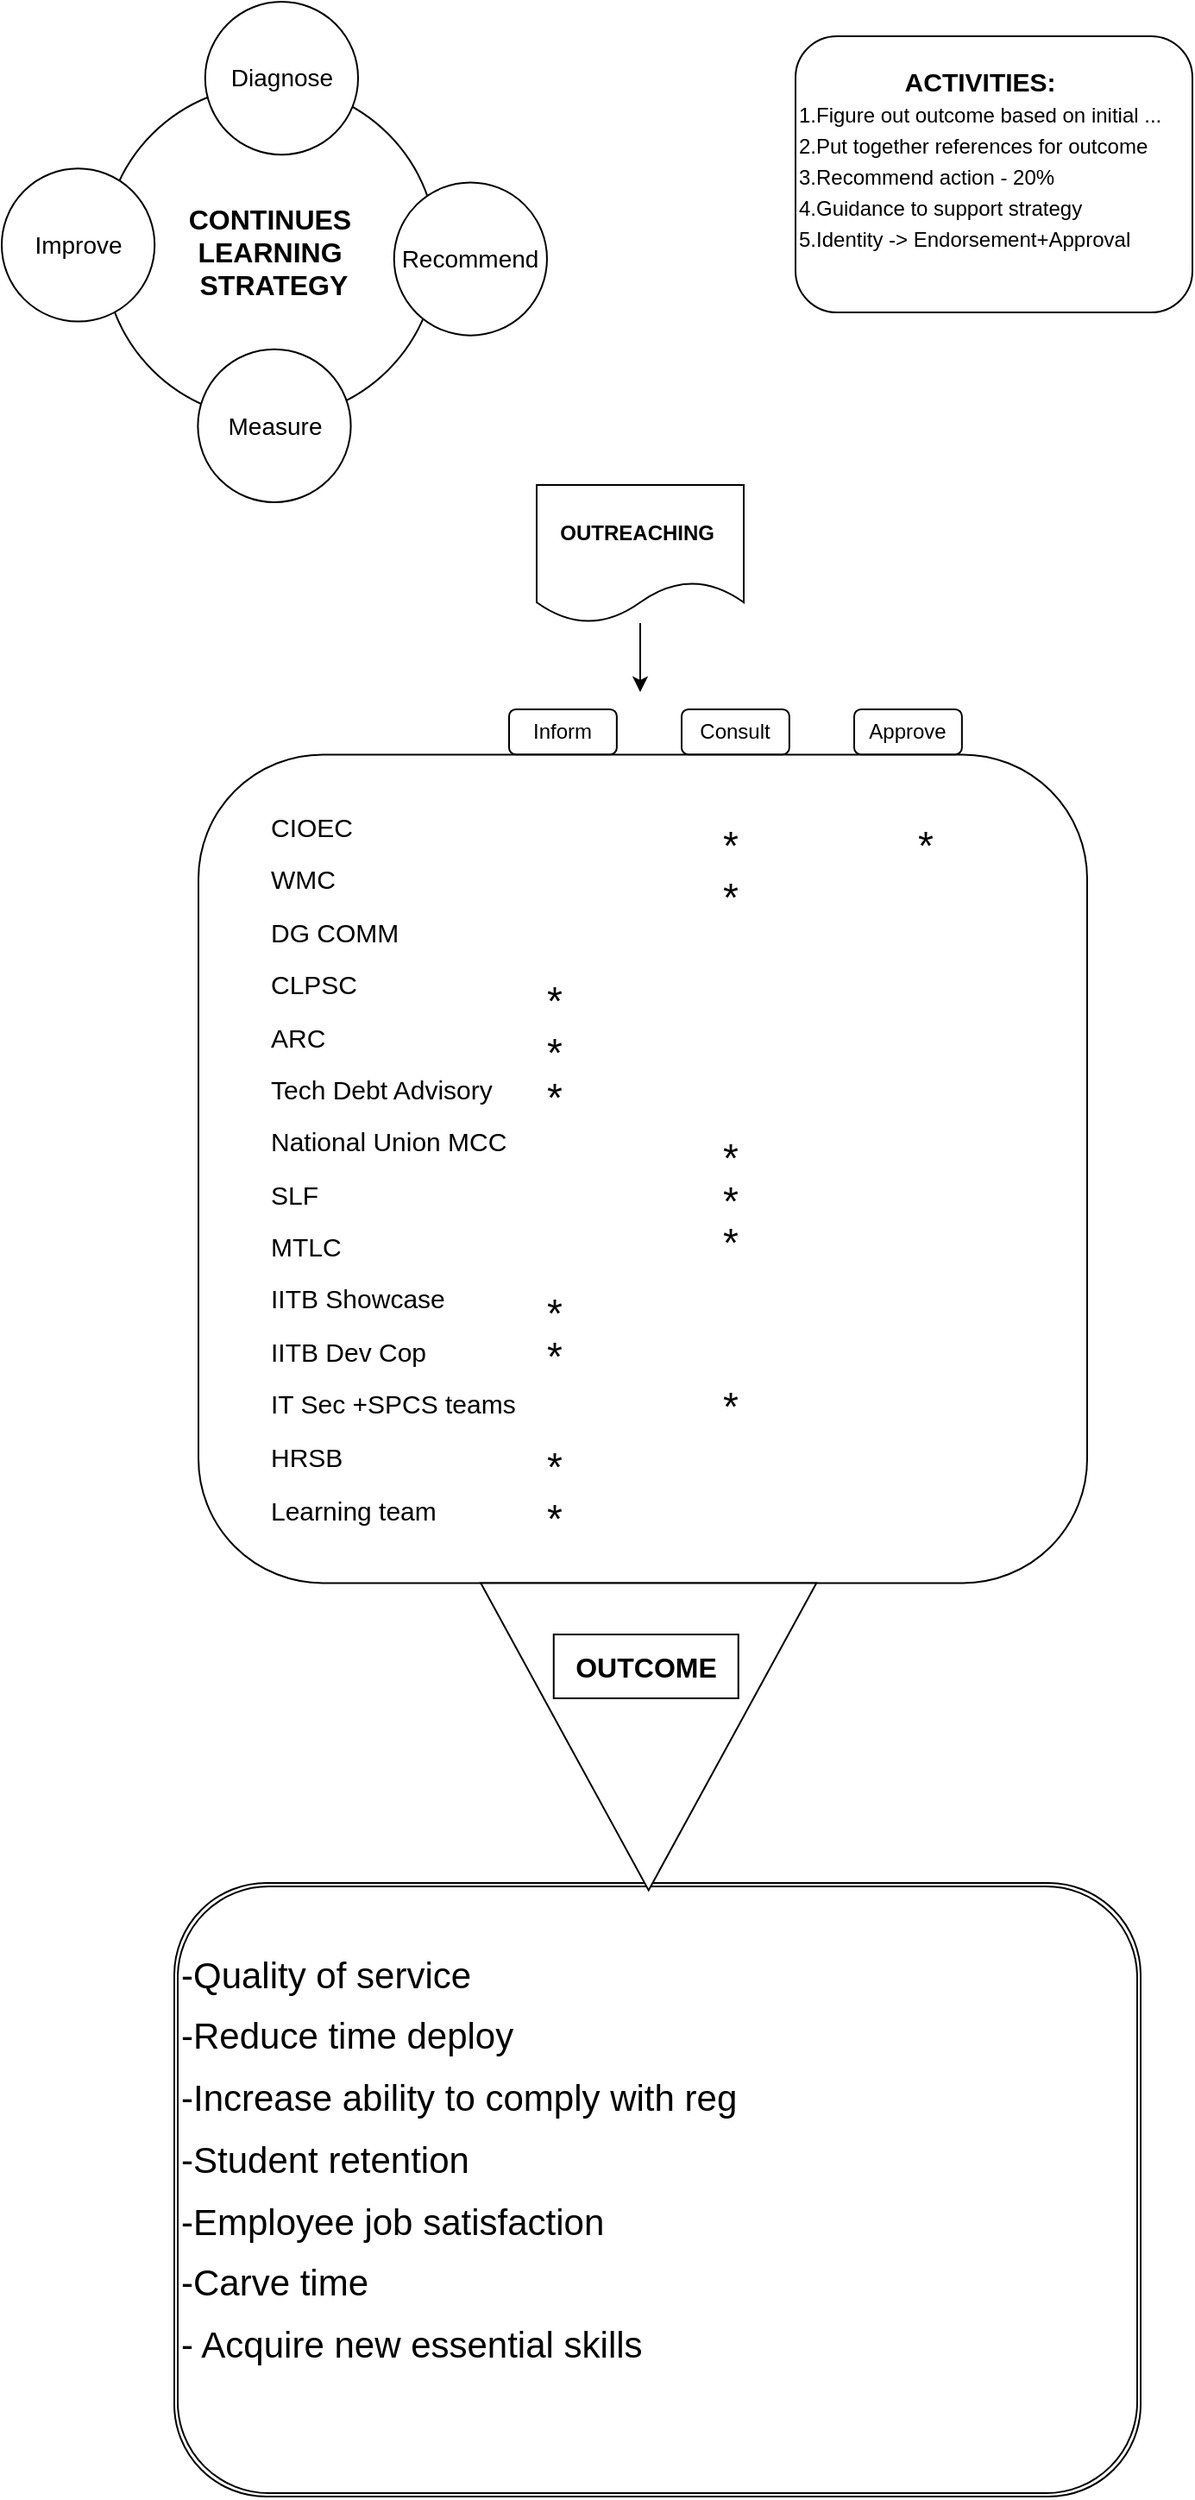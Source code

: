 <mxfile version="12.6.1" type="device"><diagram id="KmrsI34kGojjEnIVxhwJ" name="Page-1"><mxGraphModel dx="1657" dy="1114" grid="1" gridSize="10" guides="1" tooltips="1" connect="1" arrows="1" fold="1" page="1" pageScale="1" pageWidth="850" pageHeight="1100" math="0" shadow="0"><root><mxCell id="0"/><mxCell id="1" parent="0"/><mxCell id="lHBZ4_cpSElvPS-HUPm--8" value="" style="group" vertex="1" connectable="0" parent="1"><mxGeometry x="50" y="40" width="320" height="290" as="geometry"/></mxCell><mxCell id="lHBZ4_cpSElvPS-HUPm--2" value="&lt;b style=&quot;font-size: 16px&quot;&gt;CONTINUES &lt;br&gt;LEARNING&lt;br&gt;&amp;nbsp;STRATEGY&lt;/b&gt;" style="ellipse;whiteSpace=wrap;html=1;aspect=fixed;" vertex="1" parent="lHBZ4_cpSElvPS-HUPm--8"><mxGeometry x="58.947" y="48.333" width="193.333" height="193.333" as="geometry"/></mxCell><mxCell id="lHBZ4_cpSElvPS-HUPm--3" value="&lt;font style=&quot;font-size: 14px&quot;&gt;Diagnose&lt;/font&gt;" style="ellipse;whiteSpace=wrap;html=1;aspect=fixed;" vertex="1" parent="lHBZ4_cpSElvPS-HUPm--8"><mxGeometry x="117.895" width="88.611" height="88.611" as="geometry"/></mxCell><mxCell id="lHBZ4_cpSElvPS-HUPm--5" value="&lt;font style=&quot;font-size: 14px&quot;&gt;Recommend&lt;/font&gt;" style="ellipse;whiteSpace=wrap;html=1;aspect=fixed;" vertex="1" parent="lHBZ4_cpSElvPS-HUPm--8"><mxGeometry x="227.368" y="104.722" width="88.611" height="88.611" as="geometry"/></mxCell><mxCell id="lHBZ4_cpSElvPS-HUPm--6" value="&lt;font style=&quot;font-size: 14px&quot;&gt;Measure&lt;/font&gt;" style="ellipse;whiteSpace=wrap;html=1;aspect=fixed;" vertex="1" parent="lHBZ4_cpSElvPS-HUPm--8"><mxGeometry x="113.684" y="201.389" width="88.611" height="88.611" as="geometry"/></mxCell><mxCell id="lHBZ4_cpSElvPS-HUPm--7" value="&lt;font style=&quot;font-size: 14px&quot;&gt;Improve&lt;/font&gt;" style="ellipse;whiteSpace=wrap;html=1;aspect=fixed;" vertex="1" parent="lHBZ4_cpSElvPS-HUPm--8"><mxGeometry y="96.667" width="88.611" height="88.611" as="geometry"/></mxCell><mxCell id="lHBZ4_cpSElvPS-HUPm--12" value="&lt;div style=&quot;text-align: center&quot;&gt;&lt;b style=&quot;font-size: 15px&quot;&gt;ACTIVITIES:&lt;/b&gt;&lt;/div&gt;&lt;font style=&quot;font-size: 15px&quot;&gt;&lt;span style=&quot;font-size: 12px&quot;&gt;1.Figure out outcome based on initial ...&lt;br&gt;&lt;/span&gt;&lt;span style=&quot;font-size: 12px&quot;&gt;2.Put together references for outcome&lt;br&gt;&lt;/span&gt;&lt;span style=&quot;font-size: 12px&quot;&gt;3.Recommend action - 20%&lt;/span&gt;&lt;span style=&quot;color: rgba(0 , 0 , 0 , 0) ; font-family: monospace ; font-size: 0px ; white-space: nowrap&quot;&gt;%3CmxGraphModel%3E%3Croot%3E%3CmxCell%20id%3D%220%22%2F%3E%3CmxCell%20id%3D%221%22%20parent%3D%220%22%2F%3E%3CmxCell%20id%3D%222%22%20value%3D%22Figure%20out%20outcome%20based%20on%20initial%20...%22%20style%3D%22rounded%3D0%3BwhiteSpace%3Dwrap%3Bhtml%3D1%3B%22%20vertex%3D%221%22%20parent%3D%221%22%3E%3CmxGeometry%20x%3D%22200%22%20y%3D%22510%22%20width%3D%22270%22%20height%3D%2240%22%20as%3D%22geometry%22%2F%3E%3C%2FmxCell%3E%3C%2Froot%3E%3C%2FmxGraphModel%3E&lt;/span&gt;&lt;span style=&quot;font-size: 12px&quot;&gt;&lt;br&gt;&lt;/span&gt;&lt;span style=&quot;font-size: 12px&quot;&gt;4.Guidance to support strategy&lt;br&gt;&lt;/span&gt;&lt;span style=&quot;font-size: 12px&quot;&gt;5.Identity -&amp;gt; Endorsement+Approval&amp;nbsp;&amp;nbsp;&lt;/span&gt;&lt;b&gt;&lt;br&gt;&lt;br&gt;&lt;/b&gt;&lt;/font&gt;" style="rounded=1;whiteSpace=wrap;html=1;align=left;" vertex="1" parent="1"><mxGeometry x="510" y="60" width="230" height="160" as="geometry"/></mxCell><mxCell id="lHBZ4_cpSElvPS-HUPm--113" value="" style="group" vertex="1" connectable="0" parent="1"><mxGeometry x="164" y="450.005" width="515" height="506.185" as="geometry"/></mxCell><mxCell id="lHBZ4_cpSElvPS-HUPm--100" value="" style="group" vertex="1" connectable="0" parent="lHBZ4_cpSElvPS-HUPm--113"><mxGeometry y="26.185" width="515" height="480" as="geometry"/></mxCell><mxCell id="lHBZ4_cpSElvPS-HUPm--67" value="&lt;blockquote style=&quot;margin: 0 0 0 40px ; border: none ; padding: 0px&quot;&gt;&lt;p style=&quot;line-height: 110% ; font-size: 14px&quot;&gt;&lt;font style=&quot;font-size: 15px&quot;&gt;CIOEC&amp;nbsp;&lt;/font&gt;&lt;/p&gt;&lt;p style=&quot;line-height: 110% ; font-size: 14px&quot;&gt;&lt;font style=&quot;font-size: 15px&quot;&gt;WMC&lt;/font&gt;&lt;/p&gt;&lt;p style=&quot;line-height: 110% ; font-size: 14px&quot;&gt;&lt;font style=&quot;font-size: 15px&quot;&gt;DG COMM&lt;/font&gt;&lt;/p&gt;&lt;p style=&quot;line-height: 110% ; font-size: 14px&quot;&gt;&lt;font style=&quot;font-size: 15px&quot;&gt;CLPSC&lt;/font&gt;&lt;/p&gt;&lt;p style=&quot;line-height: 110% ; font-size: 14px&quot;&gt;&lt;font style=&quot;font-size: 15px&quot;&gt;ARC&lt;/font&gt;&lt;/p&gt;&lt;p style=&quot;line-height: 110% ; font-size: 14px&quot;&gt;&lt;font style=&quot;font-size: 15px&quot;&gt;Tech Debt Advisory&lt;/font&gt;&lt;/p&gt;&lt;p style=&quot;line-height: 110% ; font-size: 14px&quot;&gt;&lt;font style=&quot;font-size: 15px&quot;&gt;National Union MCC&lt;/font&gt;&lt;/p&gt;&lt;p style=&quot;line-height: 110% ; font-size: 14px&quot;&gt;&lt;font style=&quot;font-size: 15px&quot;&gt;SLF&lt;/font&gt;&lt;/p&gt;&lt;p style=&quot;line-height: 110% ; font-size: 14px&quot;&gt;&lt;font style=&quot;font-size: 15px&quot;&gt;MTLC&lt;/font&gt;&lt;/p&gt;&lt;p style=&quot;line-height: 110% ; font-size: 14px&quot;&gt;&lt;font style=&quot;font-size: 15px&quot;&gt;IITB Showcase&lt;/font&gt;&lt;/p&gt;&lt;p style=&quot;line-height: 110% ; font-size: 14px&quot;&gt;&lt;font style=&quot;font-size: 15px&quot;&gt;IITB Dev Cop&lt;/font&gt;&lt;/p&gt;&lt;p style=&quot;line-height: 110% ; font-size: 14px&quot;&gt;&lt;font style=&quot;font-size: 15px&quot;&gt;IT Sec +SPCS teams&lt;/font&gt;&lt;/p&gt;&lt;p style=&quot;line-height: 110% ; font-size: 14px&quot;&gt;&lt;font style=&quot;font-size: 15px&quot;&gt;HRSB&lt;/font&gt;&lt;/p&gt;&lt;div style=&quot;font-size: 15px&quot;&gt;&lt;font style=&quot;font-size: 15px&quot;&gt;Learning team&lt;/font&gt;&lt;/div&gt;&lt;/blockquote&gt;&lt;p&gt;&lt;/p&gt;" style="rounded=1;whiteSpace=wrap;html=1;align=left;" vertex="1" parent="lHBZ4_cpSElvPS-HUPm--100"><mxGeometry width="515" height="480" as="geometry"/></mxCell><mxCell id="lHBZ4_cpSElvPS-HUPm--83" value="&lt;font style=&quot;font-size: 23px&quot;&gt;*&lt;/font&gt;" style="text;html=1;strokeColor=none;fillColor=none;align=center;verticalAlign=middle;whiteSpace=wrap;rounded=0;" vertex="1" parent="lHBZ4_cpSElvPS-HUPm--100"><mxGeometry x="296.515" y="44.002" width="23.409" height="17.455" as="geometry"/></mxCell><mxCell id="lHBZ4_cpSElvPS-HUPm--84" value="&lt;font style=&quot;font-size: 23px&quot;&gt;*&lt;/font&gt;" style="text;html=1;strokeColor=none;fillColor=none;align=center;verticalAlign=middle;whiteSpace=wrap;rounded=0;" vertex="1" parent="lHBZ4_cpSElvPS-HUPm--100"><mxGeometry x="410.001" y="44.002" width="23.409" height="17.455" as="geometry"/></mxCell><mxCell id="lHBZ4_cpSElvPS-HUPm--85" value="&lt;font style=&quot;font-size: 23px&quot;&gt;*&lt;/font&gt;" style="text;html=1;strokeColor=none;fillColor=none;align=center;verticalAlign=middle;whiteSpace=wrap;rounded=0;" vertex="1" parent="lHBZ4_cpSElvPS-HUPm--100"><mxGeometry x="296.515" y="74.003" width="23.409" height="17.455" as="geometry"/></mxCell><mxCell id="lHBZ4_cpSElvPS-HUPm--89" value="&lt;font style=&quot;font-size: 23px&quot;&gt;*&lt;/font&gt;" style="text;html=1;strokeColor=none;fillColor=none;align=center;verticalAlign=middle;whiteSpace=wrap;rounded=0;" vertex="1" parent="lHBZ4_cpSElvPS-HUPm--100"><mxGeometry x="195.076" y="133.996" width="23.409" height="17.455" as="geometry"/></mxCell><mxCell id="lHBZ4_cpSElvPS-HUPm--90" value="&lt;font style=&quot;font-size: 23px&quot;&gt;*&lt;/font&gt;" style="text;html=1;strokeColor=none;fillColor=none;align=center;verticalAlign=middle;whiteSpace=wrap;rounded=0;" vertex="1" parent="lHBZ4_cpSElvPS-HUPm--100"><mxGeometry x="195.076" y="164.002" width="23.409" height="17.455" as="geometry"/></mxCell><mxCell id="lHBZ4_cpSElvPS-HUPm--91" value="&lt;font style=&quot;font-size: 23px&quot;&gt;*&lt;/font&gt;" style="text;html=1;strokeColor=none;fillColor=none;align=center;verticalAlign=middle;whiteSpace=wrap;rounded=0;" vertex="1" parent="lHBZ4_cpSElvPS-HUPm--100"><mxGeometry x="195.076" y="189.618" width="23.409" height="17.455" as="geometry"/></mxCell><mxCell id="lHBZ4_cpSElvPS-HUPm--92" value="&lt;font style=&quot;font-size: 23px&quot;&gt;*&lt;/font&gt;" style="text;html=1;strokeColor=none;fillColor=none;align=center;verticalAlign=middle;whiteSpace=wrap;rounded=0;" vertex="1" parent="lHBZ4_cpSElvPS-HUPm--100"><mxGeometry x="296.515" y="225.164" width="23.409" height="17.455" as="geometry"/></mxCell><mxCell id="lHBZ4_cpSElvPS-HUPm--93" value="&lt;font style=&quot;font-size: 23px&quot;&gt;*&lt;/font&gt;" style="text;html=1;strokeColor=none;fillColor=none;align=center;verticalAlign=middle;whiteSpace=wrap;rounded=0;" vertex="1" parent="lHBZ4_cpSElvPS-HUPm--100"><mxGeometry x="296.515" y="250.473" width="23.409" height="17.455" as="geometry"/></mxCell><mxCell id="lHBZ4_cpSElvPS-HUPm--94" value="&lt;font style=&quot;font-size: 23px&quot;&gt;*&lt;/font&gt;" style="text;html=1;strokeColor=none;fillColor=none;align=center;verticalAlign=middle;whiteSpace=wrap;rounded=0;" vertex="1" parent="lHBZ4_cpSElvPS-HUPm--100"><mxGeometry x="296.515" y="274.036" width="23.409" height="17.455" as="geometry"/></mxCell><mxCell id="lHBZ4_cpSElvPS-HUPm--95" value="&lt;font style=&quot;font-size: 23px&quot;&gt;*&lt;/font&gt;" style="text;html=1;strokeColor=none;fillColor=none;align=center;verticalAlign=middle;whiteSpace=wrap;rounded=0;" vertex="1" parent="lHBZ4_cpSElvPS-HUPm--100"><mxGeometry x="195.076" y="314.727" width="23.409" height="17.455" as="geometry"/></mxCell><mxCell id="lHBZ4_cpSElvPS-HUPm--96" value="&lt;font style=&quot;font-size: 23px&quot;&gt;*&lt;/font&gt;" style="text;html=1;strokeColor=none;fillColor=none;align=center;verticalAlign=middle;whiteSpace=wrap;rounded=0;" vertex="1" parent="lHBZ4_cpSElvPS-HUPm--100"><mxGeometry x="195.076" y="339.909" width="23.409" height="17.455" as="geometry"/></mxCell><mxCell id="lHBZ4_cpSElvPS-HUPm--97" value="&lt;font style=&quot;font-size: 23px&quot;&gt;*&lt;/font&gt;" style="text;html=1;strokeColor=none;fillColor=none;align=center;verticalAlign=middle;whiteSpace=wrap;rounded=0;" vertex="1" parent="lHBZ4_cpSElvPS-HUPm--100"><mxGeometry x="296.515" y="369.091" width="23.409" height="17.455" as="geometry"/></mxCell><mxCell id="lHBZ4_cpSElvPS-HUPm--98" value="&lt;font style=&quot;font-size: 23px&quot;&gt;*&lt;/font&gt;" style="text;html=1;strokeColor=none;fillColor=none;align=center;verticalAlign=middle;whiteSpace=wrap;rounded=0;" vertex="1" parent="lHBZ4_cpSElvPS-HUPm--100"><mxGeometry x="195.076" y="404.003" width="23.409" height="17.455" as="geometry"/></mxCell><mxCell id="lHBZ4_cpSElvPS-HUPm--99" value="&lt;font style=&quot;font-size: 23px&quot;&gt;*&lt;/font&gt;" style="text;html=1;strokeColor=none;fillColor=none;align=center;verticalAlign=middle;whiteSpace=wrap;rounded=0;" vertex="1" parent="lHBZ4_cpSElvPS-HUPm--100"><mxGeometry x="195.076" y="434.005" width="23.409" height="17.455" as="geometry"/></mxCell><mxCell id="lHBZ4_cpSElvPS-HUPm--80" value="Inform" style="rounded=1;whiteSpace=wrap;html=1;" vertex="1" parent="lHBZ4_cpSElvPS-HUPm--113"><mxGeometry x="180.0" width="62.424" height="26.182" as="geometry"/></mxCell><mxCell id="lHBZ4_cpSElvPS-HUPm--81" value="Consult" style="rounded=1;whiteSpace=wrap;html=1;" vertex="1" parent="lHBZ4_cpSElvPS-HUPm--113"><mxGeometry x="280.002" width="62.424" height="26.182" as="geometry"/></mxCell><mxCell id="lHBZ4_cpSElvPS-HUPm--82" value="Approve" style="rounded=1;whiteSpace=wrap;html=1;" vertex="1" parent="lHBZ4_cpSElvPS-HUPm--113"><mxGeometry x="380.005" width="62.424" height="26.182" as="geometry"/></mxCell><mxCell id="lHBZ4_cpSElvPS-HUPm--119" value="&lt;font style=&quot;font-size: 21px ; line-height: 170%&quot;&gt;-Quality of service&lt;br&gt;-Reduce time deploy&lt;br&gt;-Increase ability to comply with reg&lt;br&gt;-Student retention&lt;br&gt;-Employee job satisfaction&lt;br&gt;-Carve time&lt;br&gt;- Acquire new essential skills&lt;br&gt;&lt;br&gt;&lt;/font&gt;" style="shape=ext;double=1;rounded=1;whiteSpace=wrap;html=1;align=left;" vertex="1" parent="1"><mxGeometry x="150" y="1130" width="560" height="355.51" as="geometry"/></mxCell><mxCell id="lHBZ4_cpSElvPS-HUPm--126" style="edgeStyle=orthogonalEdgeStyle;rounded=0;orthogonalLoop=1;jettySize=auto;html=1;" edge="1" parent="1" source="lHBZ4_cpSElvPS-HUPm--120"><mxGeometry relative="1" as="geometry"><mxPoint x="420" y="440" as="targetPoint"/></mxGeometry></mxCell><mxCell id="lHBZ4_cpSElvPS-HUPm--120" value="&lt;b&gt;OUTREACHING&amp;nbsp;&lt;/b&gt;" style="shape=document;whiteSpace=wrap;html=1;boundedLbl=1;" vertex="1" parent="1"><mxGeometry x="360" y="320" width="120" height="80" as="geometry"/></mxCell><mxCell id="lHBZ4_cpSElvPS-HUPm--124" value="" style="group" vertex="1" connectable="0" parent="1"><mxGeometry x="335.86" y="948" width="178.01" height="194.49" as="geometry"/></mxCell><mxCell id="lHBZ4_cpSElvPS-HUPm--115" value="" style="triangle;whiteSpace=wrap;html=1;rotation=90;align=center;" vertex="1" parent="lHBZ4_cpSElvPS-HUPm--124"><mxGeometry width="178.01" height="194.49" as="geometry"/></mxCell><mxCell id="lHBZ4_cpSElvPS-HUPm--121" value="&lt;b&gt;&lt;font style=&quot;font-size: 16px&quot;&gt;OUTCOME&lt;/font&gt;&lt;/b&gt;" style="rounded=0;whiteSpace=wrap;html=1;" vertex="1" parent="lHBZ4_cpSElvPS-HUPm--124"><mxGeometry x="34.02" y="38.01" width="106.99" height="36.99" as="geometry"/></mxCell></root></mxGraphModel></diagram></mxfile>